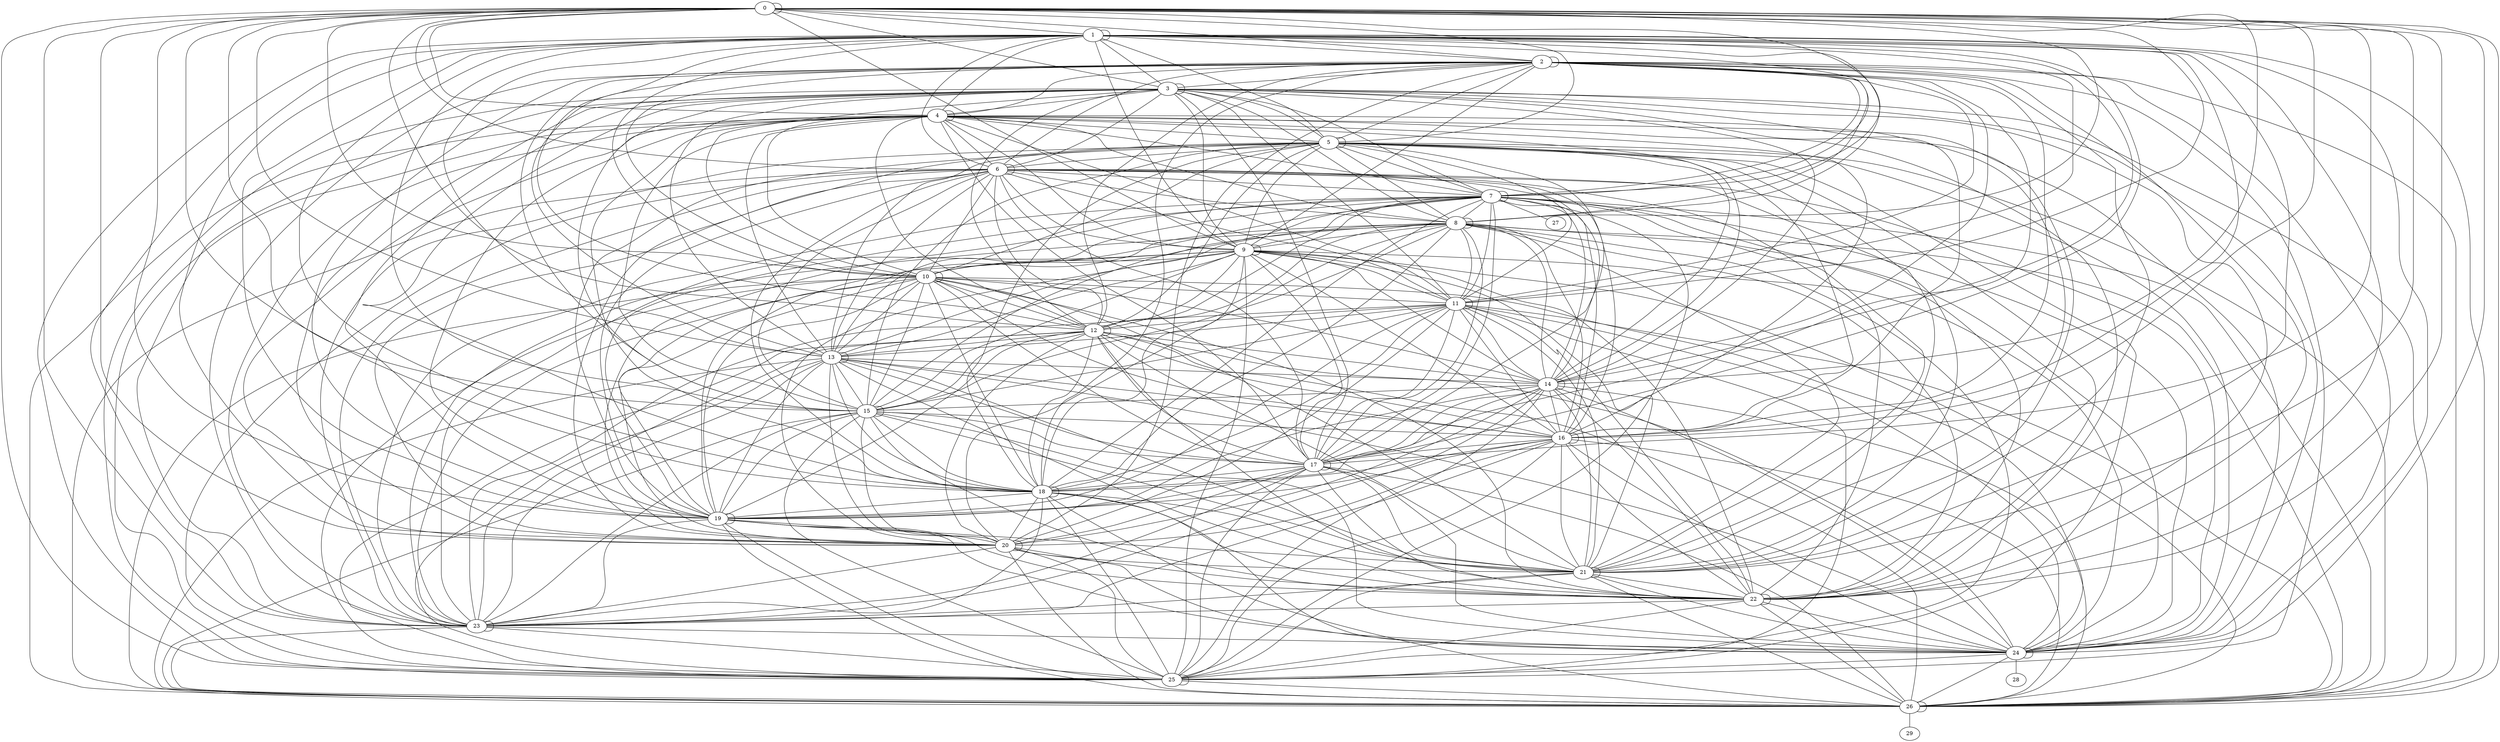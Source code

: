 graph G {
   8 -- 8
   8 -- 10
   8 -- 9
   8 -- 11
   8 -- 13
   8 -- 15
   8 -- 17
   8 -- 18
   8 -- 12
   8 -- 14
   8 -- 19
   8 -- 16
   8 -- 20
   8 -- 21
   8 -- 23
   8 -- 22
   8 -- 25
   8 -- 24
   8 -- 26
   0 -- 0
   0 -- 8
   0 -- 7
   0 -- 10
   0 -- 2
   0 -- 5
   0 -- 3
   0 -- 6
   0 -- 1
   0 -- 4
   0 -- 9
   0 -- 11
   0 -- 13
   0 -- 15
   0 -- 17
   0 -- 18
   0 -- 12
   0 -- 14
   0 -- 19
   0 -- 16
   0 -- 20
   0 -- 21
   0 -- 23
   0 -- 22
   0 -- 25
   0 -- 24
   0 -- 26
   1 -- 8
   1 -- 7
   1 -- 2
   1 -- 10
   1 -- 5
   1 -- 3
   1 -- 6
   1 -- 1
   1 -- 4
   1 -- 9
   1 -- 11
   1 -- 13
   1 -- 15
   1 -- 17
   1 -- 18
   1 -- 12
   1 -- 14
   1 -- 19
   1 -- 16
   1 -- 20
   1 -- 21
   1 -- 23
   1 -- 22
   1 -- 25
   1 -- 24
   1 -- 26
   2 -- 8
   2 -- 7
   2 -- 10
   2 -- 2
   2 -- 5
   2 -- 3
   2 -- 6
   2 -- 4
   2 -- 9
   2 -- 11
   2 -- 13
   2 -- 15
   2 -- 17
   2 -- 18
   2 -- 12
   2 -- 14
   2 -- 19
   2 -- 16
   2 -- 20
   2 -- 21
   2 -- 23
   2 -- 22
   2 -- 25
   2 -- 24
   2 -- 26
   3 -- 8
   3 -- 7
   3 -- 10
   3 -- 5
   3 -- 3
   3 -- 6
   3 -- 4
   3 -- 9
   3 -- 11
   3 -- 13
   3 -- 15
   3 -- 17
   3 -- 18
   3 -- 12
   3 -- 14
   3 -- 19
   3 -- 16
   3 -- 20
   3 -- 21
   3 -- 23
   3 -- 22
   3 -- 25
   3 -- 24
   3 -- 26
   4 -- 8
   4 -- 7
   4 -- 10
   4 -- 5
   4 -- 6
   4 -- 4
   4 -- 9
   4 -- 11
   4 -- 13
   4 -- 15
   4 -- 17
   4 -- 18
   4 -- 12
   4 -- 14
   4 -- 19
   4 -- 16
   4 -- 20
   4 -- 21
   4 -- 23
   4 -- 22
   4 -- 25
   4 -- 24
   4 -- 26
   5 -- 8
   5 -- 7
   5 -- 10
   5 -- 5
   5 -- 6
   5 -- 9
   5 -- 11
   5 -- 13
   5 -- 15
   5 -- 17
   5 -- 18
   5 -- 12
   5 -- 14
   5 -- 19
   5 -- 16
   5 -- 20
   5 -- 21
   5 -- 23
   5 -- 22
   5 -- 25
   5 -- 24
   5 -- 26
   6 -- 8
   6 -- 7
   6 -- 10
   6 -- 6
   6 -- 9
   6 -- 11
   6 -- 13
   6 -- 15
   6 -- 17
   6 -- 18
   6 -- 12
   6 -- 14
   6 -- 19
   6 -- 16
   6 -- 20
   6 -- 21
   6 -- 23
   6 -- 22
   6 -- 25
   6 -- 24
   6 -- 26
   7 -- 8
   7 -- 7
   7 -- 10
   7 -- 9
   7 -- 11
   7 -- 13
   7 -- 15
   7 -- 17
   7 -- 18
   7 -- 12
   7 -- 14
   7 -- 19
   7 -- 16
   7 -- 20
   7 -- 21
   7 -- 23
   7 -- 22
   7 -- 25
   7 -- 24
   7 -- 27
   7 -- 26
   9 -- 10
   9 -- 9
   9 -- 11
   9 -- 12
   9 -- 13
   9 -- 15
   9 -- 17
   9 -- 18
   9 -- 14
   9 -- 19
   9 -- 16
   9 -- 20
   9 -- 21
   9 -- 23
   9 -- 22
   9 -- 25
   9 -- 24
   9 -- 26
   10 -- 10
   10 -- 11
   10 -- 13
   10 -- 15
   10 -- 17
   10 -- 18
   10 -- 12
   10 -- 14
   10 -- 19
   10 -- 16
   10 -- 20
   10 -- 21
   10 -- 23
   10 -- 22
   10 -- 25
   10 -- 24
   10 -- 26
   11 -- 11
   11 -- 13
   11 -- 14
   11 -- 15
   11 -- 16
   11 -- 17
   11 -- 18
   11 -- 19
   11 -- 12
   11 -- 20
   11 -- 21
   11 -- 22
   11 -- 23
   11 -- 24
   11 -- 25
   11 -- 26
   12 -- 13
   12 -- 15
   12 -- 17
   12 -- 18
   12 -- 12
   12 -- 21
   12 -- 14
   12 -- 19
   12 -- 16
   12 -- 20
   12 -- 23
   12 -- 22
   12 -- 25
   12 -- 24
   12 -- 26
   13 -- 13
   13 -- 15
   13 -- 17
   13 -- 18
   13 -- 14
   13 -- 19
   13 -- 16
   13 -- 20
   13 -- 21
   13 -- 23
   13 -- 22
   13 -- 25
   13 -- 24
   13 -- 26
   14 -- 18
   14 -- 14
   14 -- 15
   14 -- 17
   14 -- 19
   14 -- 16
   14 -- 20
   14 -- 21
   14 -- 23
   14 -- 22
   14 -- 25
   14 -- 24
   14 -- 26
   15 -- 15
   15 -- 17
   15 -- 18
   15 -- 19
   15 -- 16
   15 -- 20
   15 -- 21
   15 -- 23
   15 -- 22
   15 -- 25
   15 -- 24
   15 -- 26
   16 -- 17
   16 -- 18
   16 -- 19
   16 -- 16
   16 -- 20
   16 -- 21
   16 -- 23
   16 -- 22
   16 -- 25
   16 -- 24
   16 -- 26
   17 -- 17
   17 -- 18
   17 -- 19
   17 -- 20
   17 -- 21
   17 -- 23
   17 -- 22
   17 -- 25
   17 -- 24
   17 -- 26
   18 -- 18
   18 -- 19
   18 -- 20
   18 -- 21
   18 -- 23
   18 -- 22
   18 -- 25
   18 -- 24
   18 -- 26
   19 -- 19
   19 -- 20
   19 -- 21
   19 -- 23
   19 -- 22
   19 -- 25
   19 -- 24
   19 -- 26
   20 -- 20
   20 -- 21
   20 -- 23
   20 -- 22
   20 -- 25
   20 -- 24
   20 -- 26
   21 -- 21
   21 -- 23
   21 -- 22
   21 -- 25
   21 -- 24
   21 -- 26
   22 -- 23
   22 -- 22
   22 -- 25
   22 -- 24
   22 -- 26
   23 -- 23
   23 -- 25
   23 -- 24
   23 -- 26
   24 -- 25
   24 -- 24
   24 -- 28
   24 -- 26
   25 -- 25
   25 -- 26
   26 -- 26
   26 -- 29
}
